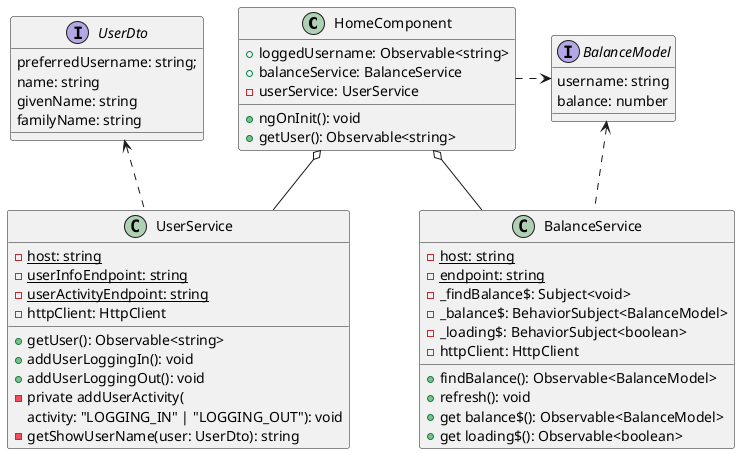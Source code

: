 @startuml
'https://plantuml.com/sequence-diagram

class HomeComponent {
    +loggedUsername: Observable<string>
    +balanceService: BalanceService
    -userService: UserService
    +ngOnInit(): void
    +getUser(): Observable<string>
}

class BalanceService {
    -{static}host: string
    -{static}endpoint: string
    -_findBalance$: Subject<void>
    -_balance$: BehaviorSubject<BalanceModel>
    -_loading$: BehaviorSubject<boolean>
    -httpClient: HttpClient
   +findBalance(): Observable<BalanceModel>
   +refresh(): void
   +get balance$(): Observable<BalanceModel>
   +get loading$(): Observable<boolean>
}

interface BalanceModel {
  username: string
  balance: number
}

class UserService {
    -{static}host: string
    -{static}userInfoEndpoint: string
    -{static}userActivityEndpoint: string
    -httpClient: HttpClient
    +getUser(): Observable<string>
    +addUserLoggingIn(): void
    +addUserLoggingOut(): void
    -private addUserActivity(
    activity: "LOGGING_IN" | "LOGGING_OUT"): void
    -getShowUserName(user: UserDto): string
}

interface UserDto {
  preferredUsername: string;
  name: string
  givenName: string
  familyName: string
}

HomeComponent o-- BalanceService
HomeComponent o-- UserService
HomeComponent .right.> BalanceModel
BalanceService .up.> BalanceModel
UserService .up.> UserDto


@enduml